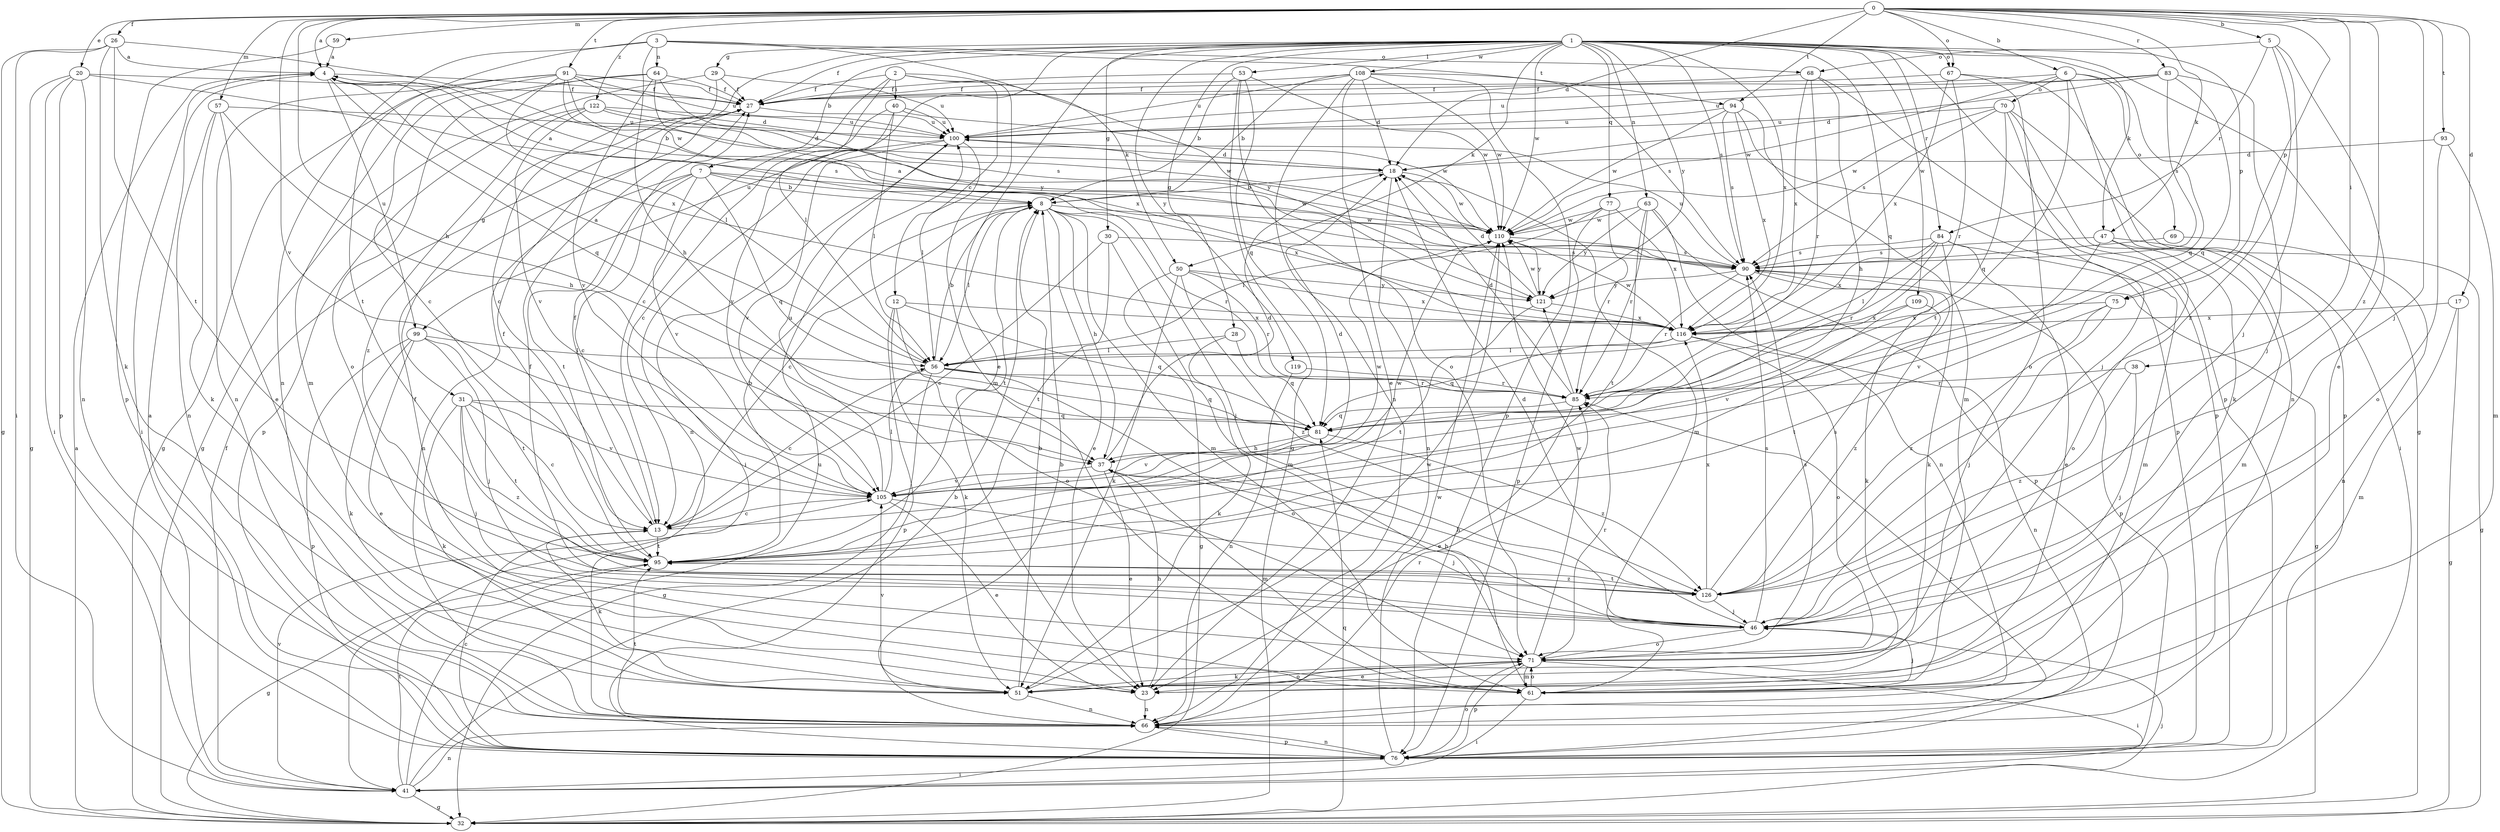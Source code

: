 strict digraph  {
0;
1;
2;
3;
4;
5;
6;
7;
8;
12;
13;
17;
18;
20;
23;
26;
27;
28;
29;
30;
31;
32;
37;
38;
40;
41;
46;
47;
50;
51;
53;
56;
57;
59;
61;
63;
64;
66;
67;
68;
69;
70;
71;
75;
76;
77;
81;
83;
84;
85;
90;
91;
93;
94;
95;
99;
100;
105;
108;
109;
110;
116;
119;
121;
122;
126;
0 -> 4  [label=a];
0 -> 5  [label=b];
0 -> 6  [label=b];
0 -> 17  [label=d];
0 -> 18  [label=d];
0 -> 20  [label=e];
0 -> 26  [label=f];
0 -> 37  [label=h];
0 -> 38  [label=i];
0 -> 46  [label=j];
0 -> 47  [label=k];
0 -> 57  [label=m];
0 -> 59  [label=m];
0 -> 67  [label=o];
0 -> 75  [label=p];
0 -> 83  [label=r];
0 -> 91  [label=t];
0 -> 93  [label=t];
0 -> 94  [label=t];
0 -> 105  [label=v];
0 -> 122  [label=z];
0 -> 126  [label=z];
1 -> 7  [label=b];
1 -> 23  [label=e];
1 -> 27  [label=f];
1 -> 28  [label=g];
1 -> 29  [label=g];
1 -> 30  [label=g];
1 -> 31  [label=g];
1 -> 32  [label=g];
1 -> 47  [label=k];
1 -> 50  [label=k];
1 -> 53  [label=l];
1 -> 63  [label=n];
1 -> 67  [label=o];
1 -> 75  [label=p];
1 -> 76  [label=p];
1 -> 77  [label=q];
1 -> 81  [label=q];
1 -> 84  [label=r];
1 -> 90  [label=s];
1 -> 99  [label=u];
1 -> 108  [label=w];
1 -> 109  [label=w];
1 -> 110  [label=w];
1 -> 116  [label=x];
1 -> 119  [label=y];
1 -> 121  [label=y];
2 -> 12  [label=c];
2 -> 13  [label=c];
2 -> 27  [label=f];
2 -> 40  [label=i];
2 -> 56  [label=l];
2 -> 61  [label=m];
2 -> 121  [label=y];
3 -> 37  [label=h];
3 -> 50  [label=k];
3 -> 64  [label=n];
3 -> 66  [label=n];
3 -> 68  [label=o];
3 -> 94  [label=t];
3 -> 95  [label=t];
4 -> 27  [label=f];
4 -> 41  [label=i];
4 -> 81  [label=q];
4 -> 99  [label=u];
4 -> 116  [label=x];
5 -> 23  [label=e];
5 -> 46  [label=j];
5 -> 68  [label=o];
5 -> 84  [label=r];
5 -> 126  [label=z];
6 -> 66  [label=n];
6 -> 69  [label=o];
6 -> 70  [label=o];
6 -> 81  [label=q];
6 -> 95  [label=t];
6 -> 100  [label=u];
6 -> 110  [label=w];
7 -> 8  [label=b];
7 -> 13  [label=c];
7 -> 66  [label=n];
7 -> 81  [label=q];
7 -> 95  [label=t];
7 -> 105  [label=v];
7 -> 110  [label=w];
7 -> 116  [label=x];
8 -> 4  [label=a];
8 -> 13  [label=c];
8 -> 23  [label=e];
8 -> 37  [label=h];
8 -> 46  [label=j];
8 -> 56  [label=l];
8 -> 61  [label=m];
8 -> 85  [label=r];
8 -> 95  [label=t];
8 -> 110  [label=w];
12 -> 51  [label=k];
12 -> 71  [label=o];
12 -> 76  [label=p];
12 -> 81  [label=q];
12 -> 116  [label=x];
13 -> 27  [label=f];
13 -> 51  [label=k];
13 -> 95  [label=t];
13 -> 110  [label=w];
17 -> 32  [label=g];
17 -> 61  [label=m];
17 -> 116  [label=x];
18 -> 8  [label=b];
18 -> 61  [label=m];
18 -> 66  [label=n];
18 -> 110  [label=w];
20 -> 27  [label=f];
20 -> 32  [label=g];
20 -> 41  [label=i];
20 -> 66  [label=n];
20 -> 76  [label=p];
20 -> 90  [label=s];
23 -> 37  [label=h];
23 -> 66  [label=n];
26 -> 4  [label=a];
26 -> 32  [label=g];
26 -> 41  [label=i];
26 -> 51  [label=k];
26 -> 95  [label=t];
26 -> 110  [label=w];
27 -> 100  [label=u];
28 -> 51  [label=k];
28 -> 56  [label=l];
28 -> 81  [label=q];
29 -> 13  [label=c];
29 -> 27  [label=f];
29 -> 32  [label=g];
29 -> 100  [label=u];
30 -> 13  [label=c];
30 -> 61  [label=m];
30 -> 90  [label=s];
30 -> 95  [label=t];
31 -> 13  [label=c];
31 -> 46  [label=j];
31 -> 51  [label=k];
31 -> 81  [label=q];
31 -> 95  [label=t];
31 -> 105  [label=v];
31 -> 126  [label=z];
32 -> 4  [label=a];
32 -> 46  [label=j];
32 -> 81  [label=q];
37 -> 18  [label=d];
37 -> 23  [label=e];
37 -> 61  [label=m];
37 -> 105  [label=v];
38 -> 46  [label=j];
38 -> 85  [label=r];
38 -> 126  [label=z];
40 -> 13  [label=c];
40 -> 56  [label=l];
40 -> 100  [label=u];
40 -> 105  [label=v];
40 -> 110  [label=w];
41 -> 8  [label=b];
41 -> 27  [label=f];
41 -> 32  [label=g];
41 -> 66  [label=n];
41 -> 95  [label=t];
41 -> 100  [label=u];
41 -> 105  [label=v];
46 -> 18  [label=d];
46 -> 27  [label=f];
46 -> 37  [label=h];
46 -> 71  [label=o];
46 -> 90  [label=s];
47 -> 32  [label=g];
47 -> 61  [label=m];
47 -> 71  [label=o];
47 -> 90  [label=s];
47 -> 105  [label=v];
50 -> 32  [label=g];
50 -> 51  [label=k];
50 -> 85  [label=r];
50 -> 116  [label=x];
50 -> 121  [label=y];
50 -> 126  [label=z];
51 -> 8  [label=b];
51 -> 66  [label=n];
51 -> 71  [label=o];
51 -> 105  [label=v];
51 -> 110  [label=w];
53 -> 8  [label=b];
53 -> 27  [label=f];
53 -> 32  [label=g];
53 -> 71  [label=o];
53 -> 81  [label=q];
53 -> 110  [label=w];
56 -> 4  [label=a];
56 -> 8  [label=b];
56 -> 13  [label=c];
56 -> 32  [label=g];
56 -> 71  [label=o];
56 -> 81  [label=q];
56 -> 85  [label=r];
57 -> 23  [label=e];
57 -> 37  [label=h];
57 -> 51  [label=k];
57 -> 66  [label=n];
57 -> 100  [label=u];
59 -> 4  [label=a];
59 -> 76  [label=p];
61 -> 27  [label=f];
61 -> 41  [label=i];
61 -> 46  [label=j];
61 -> 71  [label=o];
63 -> 66  [label=n];
63 -> 76  [label=p];
63 -> 85  [label=r];
63 -> 95  [label=t];
63 -> 110  [label=w];
63 -> 121  [label=y];
64 -> 13  [label=c];
64 -> 27  [label=f];
64 -> 71  [label=o];
64 -> 105  [label=v];
64 -> 116  [label=x];
64 -> 121  [label=y];
66 -> 8  [label=b];
66 -> 76  [label=p];
66 -> 85  [label=r];
66 -> 95  [label=t];
67 -> 27  [label=f];
67 -> 71  [label=o];
67 -> 76  [label=p];
67 -> 85  [label=r];
67 -> 116  [label=x];
68 -> 27  [label=f];
68 -> 37  [label=h];
68 -> 76  [label=p];
68 -> 85  [label=r];
68 -> 116  [label=x];
69 -> 66  [label=n];
69 -> 90  [label=s];
70 -> 41  [label=i];
70 -> 46  [label=j];
70 -> 51  [label=k];
70 -> 81  [label=q];
70 -> 90  [label=s];
70 -> 100  [label=u];
70 -> 110  [label=w];
71 -> 23  [label=e];
71 -> 41  [label=i];
71 -> 51  [label=k];
71 -> 61  [label=m];
71 -> 76  [label=p];
71 -> 85  [label=r];
71 -> 90  [label=s];
71 -> 110  [label=w];
75 -> 46  [label=j];
75 -> 95  [label=t];
75 -> 116  [label=x];
75 -> 126  [label=z];
76 -> 4  [label=a];
76 -> 13  [label=c];
76 -> 41  [label=i];
76 -> 66  [label=n];
76 -> 71  [label=o];
76 -> 85  [label=r];
76 -> 110  [label=w];
77 -> 56  [label=l];
77 -> 76  [label=p];
77 -> 85  [label=r];
77 -> 110  [label=w];
77 -> 116  [label=x];
81 -> 37  [label=h];
81 -> 105  [label=v];
81 -> 126  [label=z];
83 -> 18  [label=d];
83 -> 27  [label=f];
83 -> 46  [label=j];
83 -> 81  [label=q];
83 -> 90  [label=s];
83 -> 100  [label=u];
84 -> 23  [label=e];
84 -> 51  [label=k];
84 -> 56  [label=l];
84 -> 61  [label=m];
84 -> 85  [label=r];
84 -> 90  [label=s];
84 -> 116  [label=x];
85 -> 18  [label=d];
85 -> 23  [label=e];
85 -> 81  [label=q];
85 -> 121  [label=y];
90 -> 4  [label=a];
90 -> 32  [label=g];
90 -> 51  [label=k];
90 -> 76  [label=p];
90 -> 85  [label=r];
90 -> 100  [label=u];
90 -> 121  [label=y];
91 -> 8  [label=b];
91 -> 18  [label=d];
91 -> 27  [label=f];
91 -> 32  [label=g];
91 -> 56  [label=l];
91 -> 61  [label=m];
91 -> 66  [label=n];
91 -> 90  [label=s];
91 -> 100  [label=u];
93 -> 18  [label=d];
93 -> 61  [label=m];
93 -> 71  [label=o];
94 -> 61  [label=m];
94 -> 76  [label=p];
94 -> 90  [label=s];
94 -> 100  [label=u];
94 -> 110  [label=w];
94 -> 116  [label=x];
95 -> 8  [label=b];
95 -> 27  [label=f];
95 -> 32  [label=g];
95 -> 126  [label=z];
99 -> 23  [label=e];
99 -> 46  [label=j];
99 -> 51  [label=k];
99 -> 56  [label=l];
99 -> 76  [label=p];
99 -> 95  [label=t];
100 -> 18  [label=d];
100 -> 41  [label=i];
100 -> 56  [label=l];
100 -> 66  [label=n];
100 -> 105  [label=v];
105 -> 13  [label=c];
105 -> 18  [label=d];
105 -> 23  [label=e];
105 -> 46  [label=j];
105 -> 56  [label=l];
105 -> 100  [label=u];
105 -> 110  [label=w];
108 -> 8  [label=b];
108 -> 18  [label=d];
108 -> 23  [label=e];
108 -> 27  [label=f];
108 -> 66  [label=n];
108 -> 76  [label=p];
108 -> 90  [label=s];
108 -> 100  [label=u];
108 -> 110  [label=w];
109 -> 105  [label=v];
109 -> 116  [label=x];
109 -> 126  [label=z];
110 -> 90  [label=s];
110 -> 121  [label=y];
116 -> 56  [label=l];
116 -> 66  [label=n];
116 -> 71  [label=o];
116 -> 81  [label=q];
116 -> 110  [label=w];
119 -> 66  [label=n];
119 -> 85  [label=r];
121 -> 18  [label=d];
121 -> 95  [label=t];
121 -> 110  [label=w];
121 -> 116  [label=x];
122 -> 18  [label=d];
122 -> 76  [label=p];
122 -> 100  [label=u];
122 -> 105  [label=v];
122 -> 110  [label=w];
122 -> 126  [label=z];
126 -> 37  [label=h];
126 -> 46  [label=j];
126 -> 90  [label=s];
126 -> 95  [label=t];
126 -> 116  [label=x];
}

